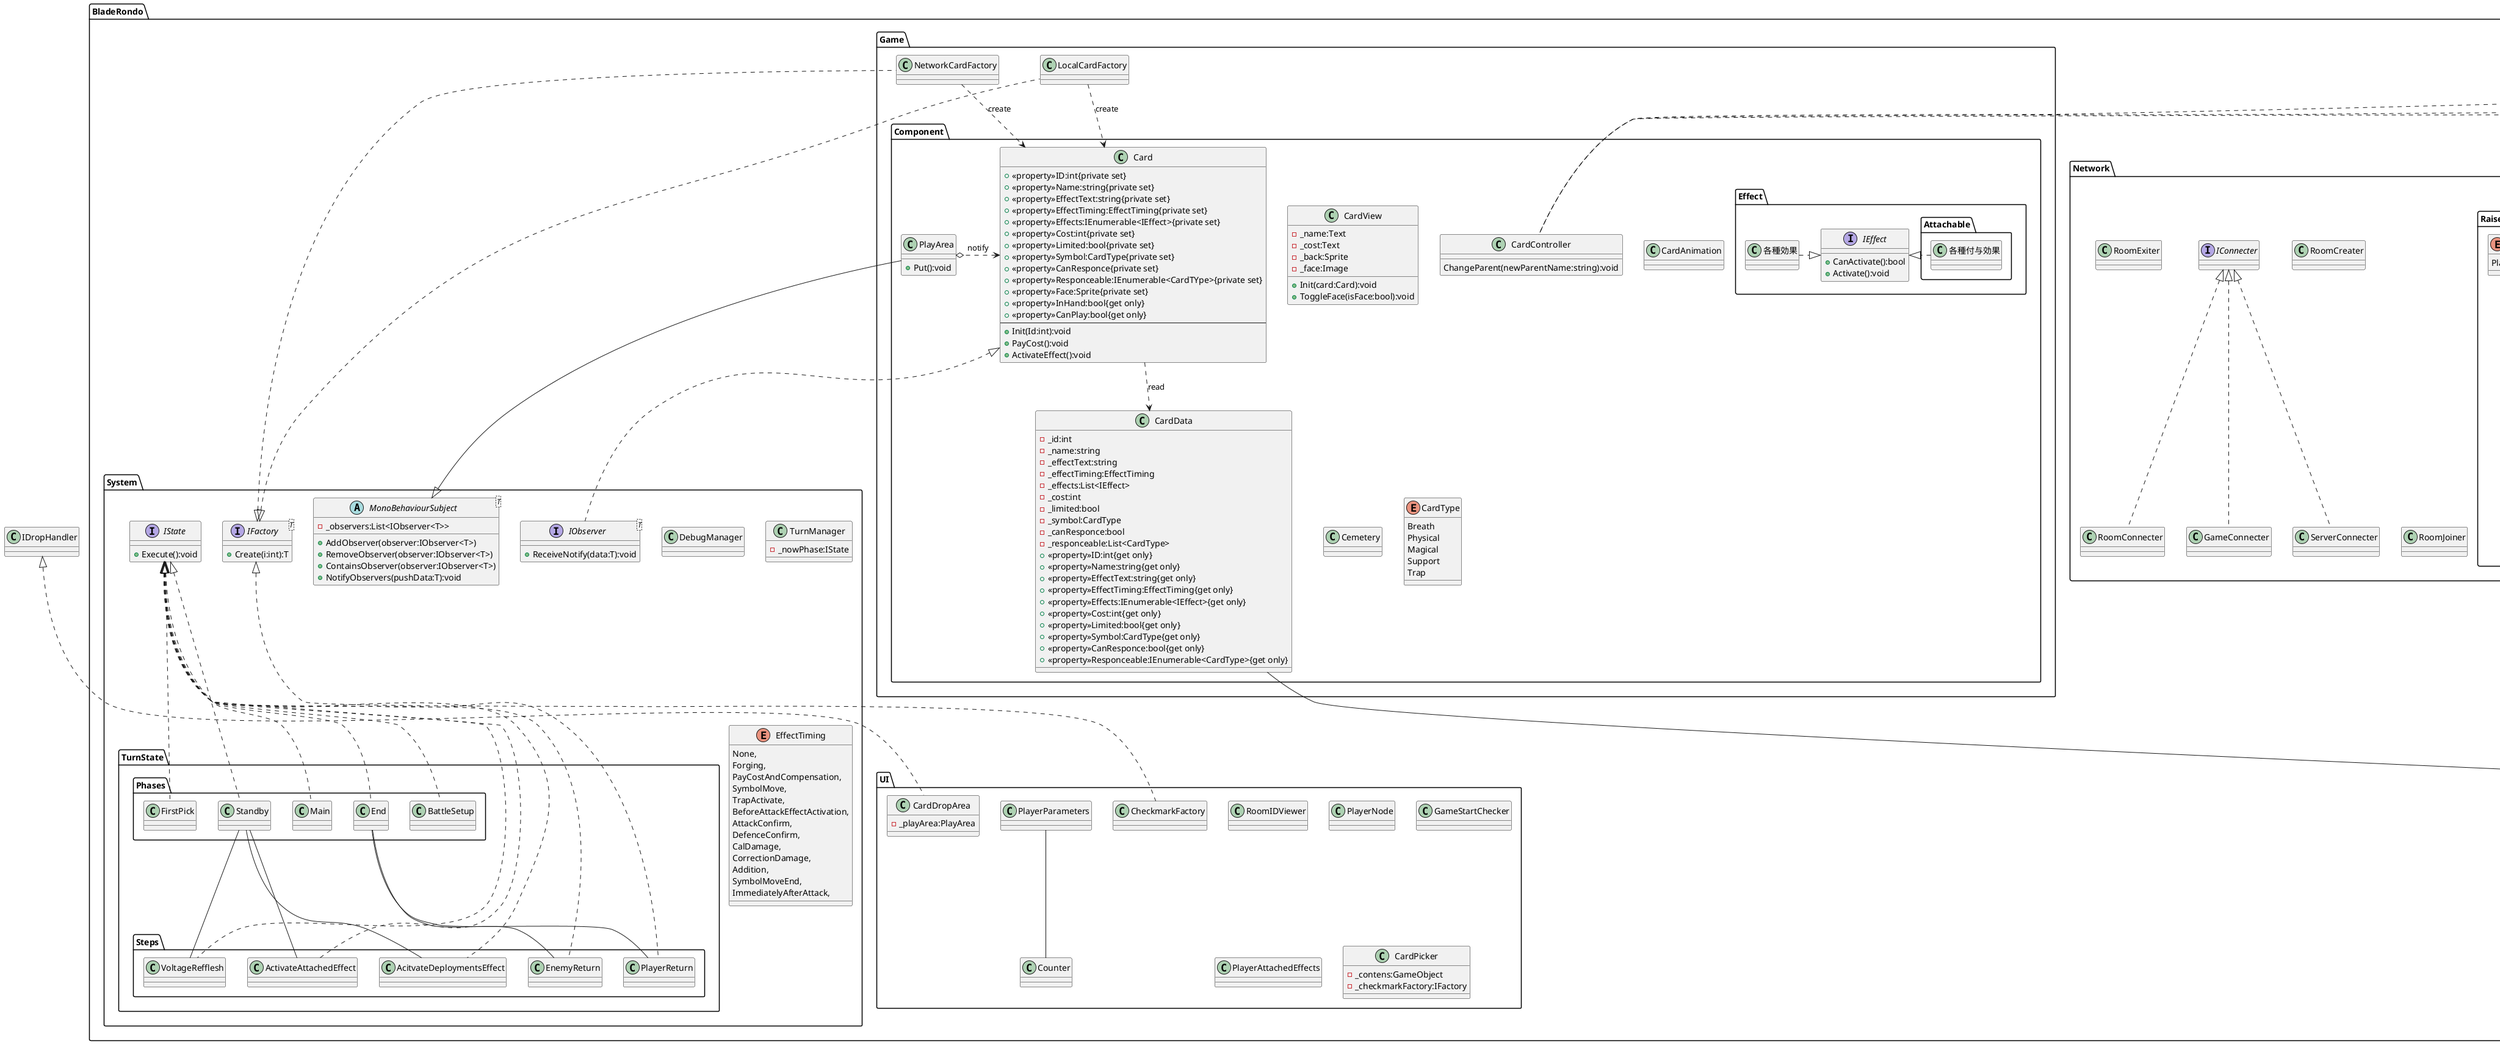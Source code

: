 @startuml
package BladeRondo
{
    package Game
    {
        package Component
        {
            ' package CardState
            ' {
                '     class None
                '     class Use
                '     class SetResponce
                '     class Attack
                '     class ActivateEffect
                '
            ' }
            package Effect
            {
                package Attachable
                {
                    class 各種付与効果
                }
                interface IEffect
                {
                    +CanActivate():bool
                    +Activate():void
                }
                class 各種効果
            }
            class Card
            {
                +<<property>>ID:int{private set}
                +<<property>>Name:string{private set}
                +<<property>>EffectText:string{private set}
                +<<property>>EffectTiming:EffectTiming{private set}
                +<<property>>Effects:IEnumerable<IEffect>{private set}
                +<<property>>Cost:int{private set}
                +<<property>>Limited:bool{private set}
                +<<property>>Symbol:CardType{private set}
                +<<property>>CanResponce{private set}
                +<<property>>Responceable:IEnumerable<CardTYpe>{private set}
                +<<property>>Face:Sprite{private set}
                +<<property>>InHand:bool{get only}
                +<<property>>CanPlay:bool{get only}
                --
                +Init(Id:int):void
                +PayCost():void
                +ActivateEffect():void
            }
            class CardData
            {
                -_id:int
                -_name:string
                -_effectText:string
                -_effectTiming:EffectTiming
                -_effects:List<IEffect>
                -_cost:int
                -_limited:bool
                -_symbol:CardType
                -_canResponce:bool
                -_responceable:List<CardType>
                +<<property>>ID:int{get only}
                +<<property>>Name:string{get only}
                +<<property>>EffectText:string{get only}
                +<<property>>EffectTiming:EffectTiming{get only}
                +<<property>>Effects:IEnumerable<IEffect>{get only}
                +<<property>>Cost:int{get only}
                +<<property>>Limited:bool{get only}
                +<<property>>Symbol:CardType{get only}
                +<<property>>CanResponce:bool{get only}
                +<<property>>Responceable:IEnumerable<CardType>{get only}
            }
            class CardView
            {
                -_name:Text
                -_cost:Text
                -_back:Sprite
                -_face:Image
                +Init(card:Card):void
                +ToggleFace(isFace:bool):void
            }
            ' class CardState
            ' {
                '     +<<property>>StatusType:CardStateType
                '     +<<property>>Status:IState
                '
            ' }
            class CardController
            {
                ChangeParent(newParentName:string):void
            }
            class CardAnimation
            class Cemetery
            class PlayArea
            {
                +Put():void
            }
            ' enum CardStateType
            ' {
                '     None,
                '     Use,
                '     SetResponce,
                '     Attack,
                '     ActivateEffect,
                '
            ' }
            enum CardType
            {
                Breath
                Physical
                Magical
                Support
                Trap
            }
        }
        class NetworkCardFactory
        class LocalCardFactory
    }
    package Network
    {
        package CustomProperties
        {
            package Players
            {
                class HP
                class "Attack "
                class Defence
                class Voltage
                class PickCards
                class StartCheck
                class AttachedEffects;
            }
            package Rooms
            {
                class Deck
                class TurnPlayer
            }
        }
        package RaiseEvents
        {
            abstract class RaiseEventPractitioner
            {
                +IOnEventCallback(photonEvent:EventData):void
            }
            enum RaiseEventType
            {
                PlayCard,
            }
            class PlayCard
        }
        interface IConnecter
        class ServerConnecter
        class RoomConnecter
        class GameConnecter
        class RoomCreater
        class RoomExiter
        class RoomJoiner
    }
    package System
    {
        package TurnState
        {
            package Phases
            {
                class BattleSetup
                class FirstPick
                class Standby
                class Main
                class End
            }
            package Steps
            {
                class VoltageRefflesh
                class ActivateAttachedEffect
                class AcitvateDeploymentsEffect
                class EnemyReturn
                class PlayerReturn
            }
        }
        interface IFactory<T>
        {
            +Create(i:int):T
        }
        interface IState
        {
            +Execute():void
        }
        interface IObserver<T>
        {
            +ReceiveNotify(data:T):void
        }
        abstract class MonoBehaviourSubject<T>
        {
            -_observers:List<IObserver<T>>
            +AddObserver(observer:IObserver<T>)
            +RemoveObserver(observer:IObserver<T>)
            +ContainsObserver(observer:IObserver<T>)
            +NotifyObservers(pushData:T):void
        }
        class DebugManager
        class TurnManager
        {
            -_nowPhase:IState
        }
        enum EffectTiming
        {
            None,
            Forging,
            PayCostAndCompensation,
            SymbolMove,
            TrapActivate,
            BeforeAttackEffectActivation,
            AttackConfirm,
            DefenceConfirm,
            CalDamage,
            CorrectionDamage,
            Addition,
            SymbolMoveEnd,
            ImmediatelyAfterAttack,
        }
    }
    package UI
    {
        class CardDropArea
        {
            -_playArea:PlayArea
        }
        class RoomIDViewer
        class PlayerNode
        class GameStartChecker
        class Counter
        class PlayerAttachedEffects
        class PlayerParameters
        class CardPicker
        {
            -_contens:GameObject
            -_checkmarkFactory:IFactory
        }
        class CheckmarkFactory
    }
}

' IState <|.left. None
' IState <|.left. Use
' IState <|.left. Attack
' IState <|.left. ActivateEffect
' IState <|.left. SetResponce

IState <|.down. BattleSetup
IState <|.down. FirstPick
IState <|.down. Standby
IState <|.down. Main
IState <|.down. End

IState <|.down. VoltageRefflesh
IState <|.down. ActivateAttachedEffect
IState <|.down. AcitvateDeploymentsEffect
IState <|.down. EnemyReturn
IState <|.down. PlayerReturn

Standby -- VoltageRefflesh
Standby -- ActivateAttachedEffect
Standby -- AcitvateDeploymentsEffect

End -- EnemyReturn
End -- PlayerReturn

IFactory <|.. CheckmarkFactory

IFactory <|.down. NetworkCardFactory
IFactory <|.down. LocalCardFactory

NetworkCardFactory .down.> Card : create
LocalCardFactory .down.> Card : create
Card ..> CardData : read
Card <|.. IObserver

PlayArea --|> MonoBehaviourSubject
PlayArea o.left.> Card : notify

ScriptableObject <|-up- CardData
IBeginDragHandler <|.down. CardController
IDragHandler <|.down. CardController
IEndDrafHandler <|.down. CardController
IDropHandler <|.down. CardDropArea

IEffect <|.left. 各種効果
IEffect <|.left. 各種付与効果

IConnecter <|.. ServerConnecter
IConnecter <|.. RoomConnecter
IConnecter <|.. GameConnecter

PlayerParameters -- Counter

RaiseEventPractitioner <|-- PlayCard

Player -down- HP : Extension Methods
Player -down- "Attack " : Extension Methods
Player -down- Defence : Extension Methods
Player -down- PickCards : Extension Methods
Player -down- StartCheck : Extension Methods
Player -down- Voltage : Extension Methods

Room -up- Deck : Extension Methods
Room -up- TurnPlayer : Extension Methods

@enduml
